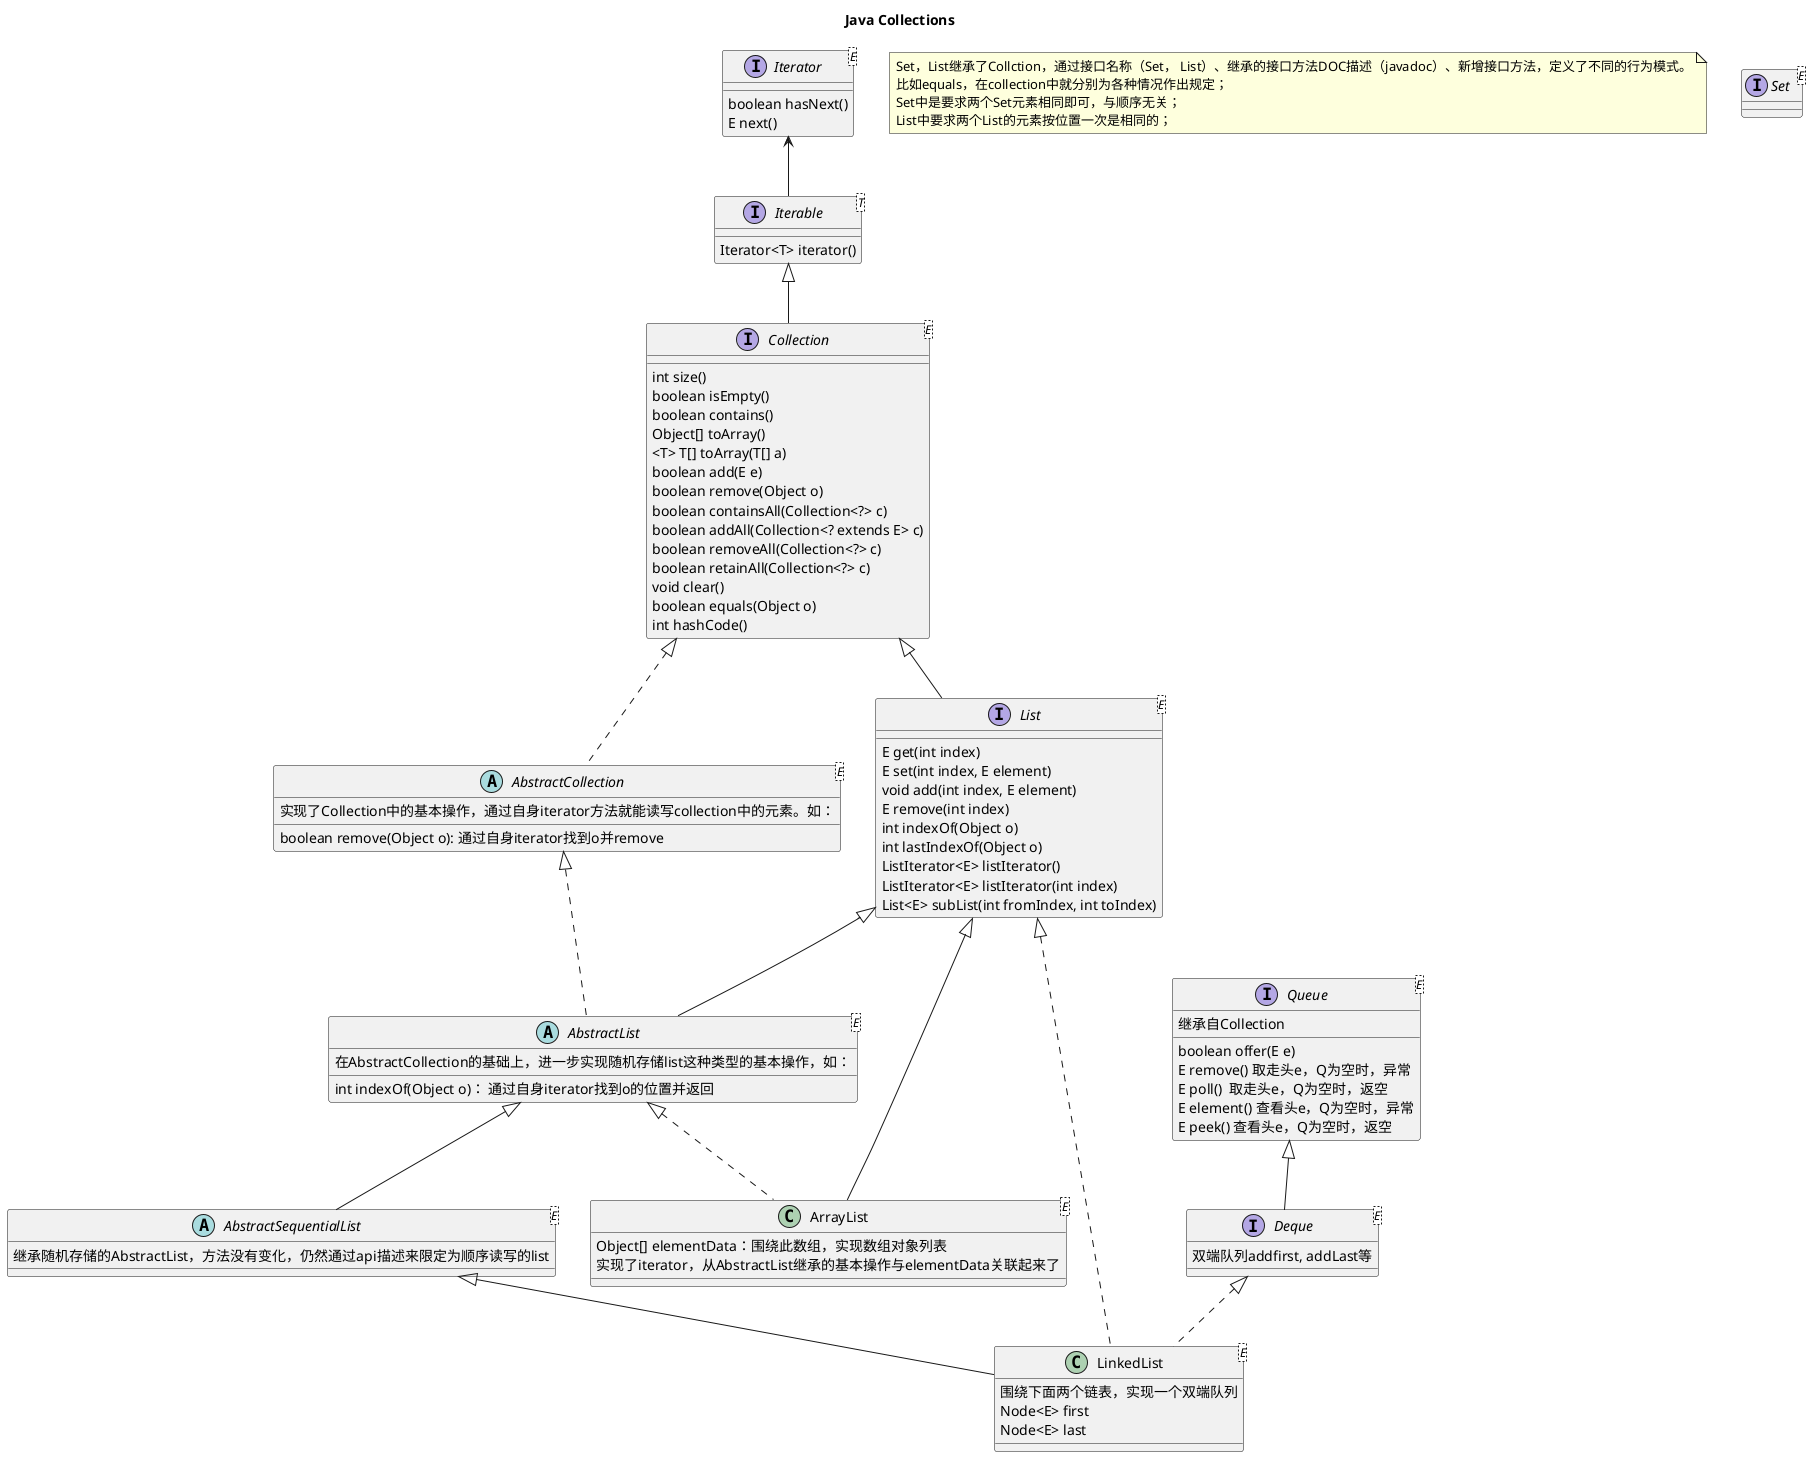 @startuml
title Java Collections 
interface Iterator<E> {
    boolean hasNext()
    E next()
}
interface Iterable<T> {
    Iterator<T> iterator()
}

interface Collection<E> {
    int size()
    boolean isEmpty()
    boolean contains()
    Object[] toArray()
    <T> T[] toArray(T[] a)
    boolean add(E e)
    boolean remove(Object o)
    boolean containsAll(Collection<?> c)
    boolean addAll(Collection<? extends E> c)
    boolean removeAll(Collection<?> c)
    boolean retainAll(Collection<?> c)
    void clear()
    boolean equals(Object o)
    int hashCode()
}

interface List<E>{
    E get(int index)
    E set(int index, E element)
    void add(int index, E element)
    E remove(int index)
    int indexOf(Object o)
    int lastIndexOf(Object o)
    ListIterator<E> listIterator()
    ListIterator<E> listIterator(int index)
    List<E> subList(int fromIndex, int toIndex)
}
note as Note1
    Set，List继承了Collction，通过接口名称（Set， List）、继承的接口方法DOC描述（javadoc）、新增接口方法，定义了不同的行为模式。
    比如equals，在collection中就分别为各种情况作出规定；
    Set中是要求两个Set元素相同即可，与顺序无关；
    List中要求两个List的元素按位置一次是相同的；
end note

interface Set<E> {
    
}

abstract class AbstractCollection<E> {
    实现了Collection中的基本操作，通过自身iterator方法就能读写collection中的元素。如：
    boolean remove(Object o): 通过自身iterator找到o并remove

}

abstract class AbstractList<E> {
    在AbstractCollection的基础上，进一步实现随机存储list这种类型的基本操作，如：
    int indexOf(Object o)： 通过自身iterator找到o的位置并返回
} 

class ArrayList<E>  {
    Object[] elementData：围绕此数组，实现数组对象列表
    实现了iterator，从AbstractList继承的基本操作与elementData关联起来了
}

interface Queue<E> {
    继承自Collection
    boolean offer(E e)
    E remove() 取走头e，Q为空时，异常
    E poll()  取走头e，Q为空时，返空
    E element() 查看头e，Q为空时，异常
    E peek() 查看头e，Q为空时，返空

}

interface Deque<E> {
    双端队列addfirst, addLast等
}
abstract class AbstractSequentialList<E>  {
    继承随机存储的AbstractList，方法没有变化，仍然通过api描述来限定为顺序读写的list
}

class LinkedList<E> {
    围绕下面两个链表，实现一个双端队列
    Node<E> first
    Node<E> last
}
Iterator <-- Iterable
Iterable <|-- Collection
Collection <|-- List
Collection <|.. AbstractCollection
AbstractCollection <|.. AbstractList
List <|-- AbstractList
AbstractList <|.. ArrayList
List <|-- ArrayList


List <|.. LinkedList
Queue <|-- Deque
Deque <|.. LinkedList
AbstractList <|-- AbstractSequentialList
AbstractSequentialList <|-- LinkedList

@enduml

